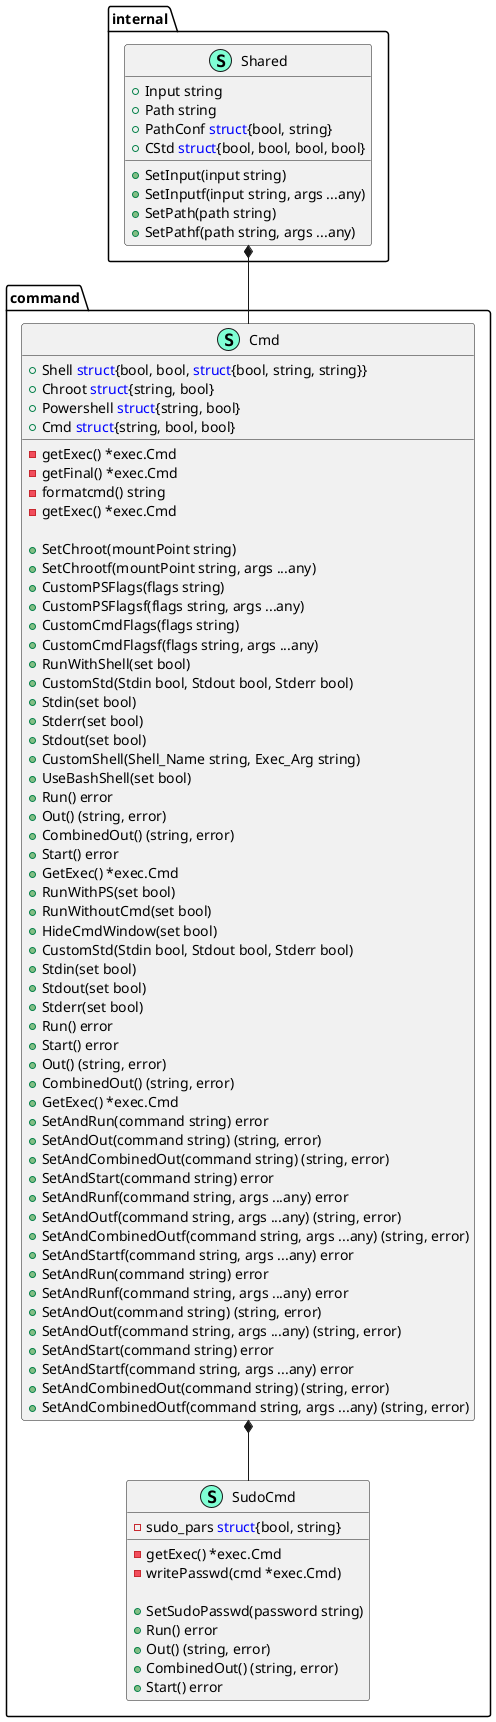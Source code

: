 @startuml
namespace command {
    class Cmd << (S,Aquamarine) >> {
        + Shell <font color=blue>struct</font>{bool, bool, <font color=blue>struct</font>{bool, string, string}}
        + Chroot <font color=blue>struct</font>{string, bool}
        + Powershell <font color=blue>struct</font>{string, bool}
        + Cmd <font color=blue>struct</font>{string, bool, bool}

        - getExec() *exec.Cmd
        - getFinal() *exec.Cmd
        - formatcmd() string
        - getExec() *exec.Cmd

        + SetChroot(mountPoint string) 
        + SetChrootf(mountPoint string, args ...any) 
        + CustomPSFlags(flags string) 
        + CustomPSFlagsf(flags string, args ...any) 
        + CustomCmdFlags(flags string) 
        + CustomCmdFlagsf(flags string, args ...any) 
        + RunWithShell(set bool) 
        + CustomStd(Stdin bool, Stdout bool, Stderr bool) 
        + Stdin(set bool) 
        + Stderr(set bool) 
        + Stdout(set bool) 
        + CustomShell(Shell_Name string, Exec_Arg string) 
        + UseBashShell(set bool) 
        + Run() error
        + Out() (string, error)
        + CombinedOut() (string, error)
        + Start() error
        + GetExec() *exec.Cmd
        + RunWithPS(set bool) 
        + RunWithoutCmd(set bool) 
        + HideCmdWindow(set bool) 
        + CustomStd(Stdin bool, Stdout bool, Stderr bool) 
        + Stdin(set bool) 
        + Stdout(set bool) 
        + Stderr(set bool) 
        + Run() error
        + Start() error
        + Out() (string, error)
        + CombinedOut() (string, error)
        + GetExec() *exec.Cmd
        + SetAndRun(command string) error
        + SetAndOut(command string) (string, error)
        + SetAndCombinedOut(command string) (string, error)
        + SetAndStart(command string) error
        + SetAndRunf(command string, args ...any) error
        + SetAndOutf(command string, args ...any) (string, error)
        + SetAndCombinedOutf(command string, args ...any) (string, error)
        + SetAndStartf(command string, args ...any) error
        + SetAndRun(command string) error
        + SetAndRunf(command string, args ...any) error
        + SetAndOut(command string) (string, error)
        + SetAndOutf(command string, args ...any) (string, error)
        + SetAndStart(command string) error
        + SetAndStartf(command string, args ...any) error
        + SetAndCombinedOut(command string) (string, error)
        + SetAndCombinedOutf(command string, args ...any) (string, error)

    }
    class SudoCmd << (S,Aquamarine) >> {
        - sudo_pars <font color=blue>struct</font>{bool, string}

        - getExec() *exec.Cmd
        - writePasswd(cmd *exec.Cmd) 

        + SetSudoPasswd(password string) 
        + Run() error
        + Out() (string, error)
        + CombinedOut() (string, error)
        + Start() error

    }
}
"internal.Shared" *-- "command.Cmd"
"command.Cmd" *-- "command.SudoCmd"


namespace internal {
    class Shared << (S,Aquamarine) >> {
        + Input string
        + Path string
        + PathConf <font color=blue>struct</font>{bool, string}
        + CStd <font color=blue>struct</font>{bool, bool, bool, bool}

        + SetInput(input string) 
        + SetInputf(input string, args ...any) 
        + SetPath(path string) 
        + SetPathf(path string, args ...any) 

    }
}


@enduml
